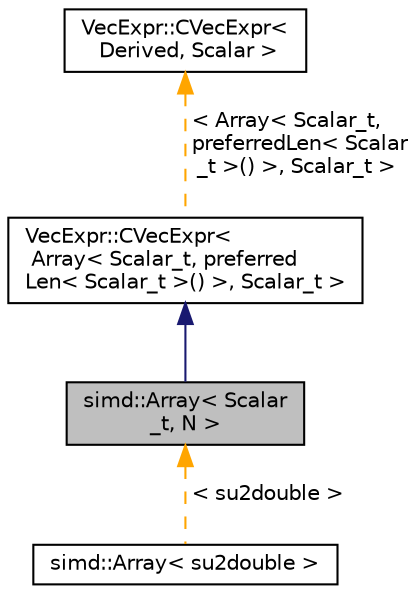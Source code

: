 digraph "simd::Array&lt; Scalar_t, N &gt;"
{
 // LATEX_PDF_SIZE
  edge [fontname="Helvetica",fontsize="10",labelfontname="Helvetica",labelfontsize="10"];
  node [fontname="Helvetica",fontsize="10",shape=record];
  Node1 [label="simd::Array\< Scalar\l_t, N \>",height=0.2,width=0.4,color="black", fillcolor="grey75", style="filled", fontcolor="black",tooltip="A simple SIMD type relying on implicit vectorization, i.e. done by the compiler, explicitly vectorize..."];
  Node2 -> Node1 [dir="back",color="midnightblue",fontsize="10",style="solid",fontname="Helvetica"];
  Node2 [label="VecExpr::CVecExpr\<\l Array\< Scalar_t, preferred\lLen\< Scalar_t \>() \>, Scalar_t \>",height=0.2,width=0.4,color="black", fillcolor="white", style="filled",URL="$classVecExpr_1_1CVecExpr.html",tooltip=" "];
  Node3 -> Node2 [dir="back",color="orange",fontsize="10",style="dashed",label=" \< Array\< Scalar_t,\l preferredLen\< Scalar\l_t \>() \>, Scalar_t \>" ,fontname="Helvetica"];
  Node3 [label="VecExpr::CVecExpr\<\l Derived, Scalar \>",height=0.2,width=0.4,color="black", fillcolor="white", style="filled",URL="$classVecExpr_1_1CVecExpr.html",tooltip="Base vector expression class."];
  Node1 -> Node4 [dir="back",color="orange",fontsize="10",style="dashed",label=" \< su2double \>" ,fontname="Helvetica"];
  Node4 [label="simd::Array\< su2double \>",height=0.2,width=0.4,color="black", fillcolor="white", style="filled",URL="$classsimd_1_1Array.html",tooltip=" "];
}
